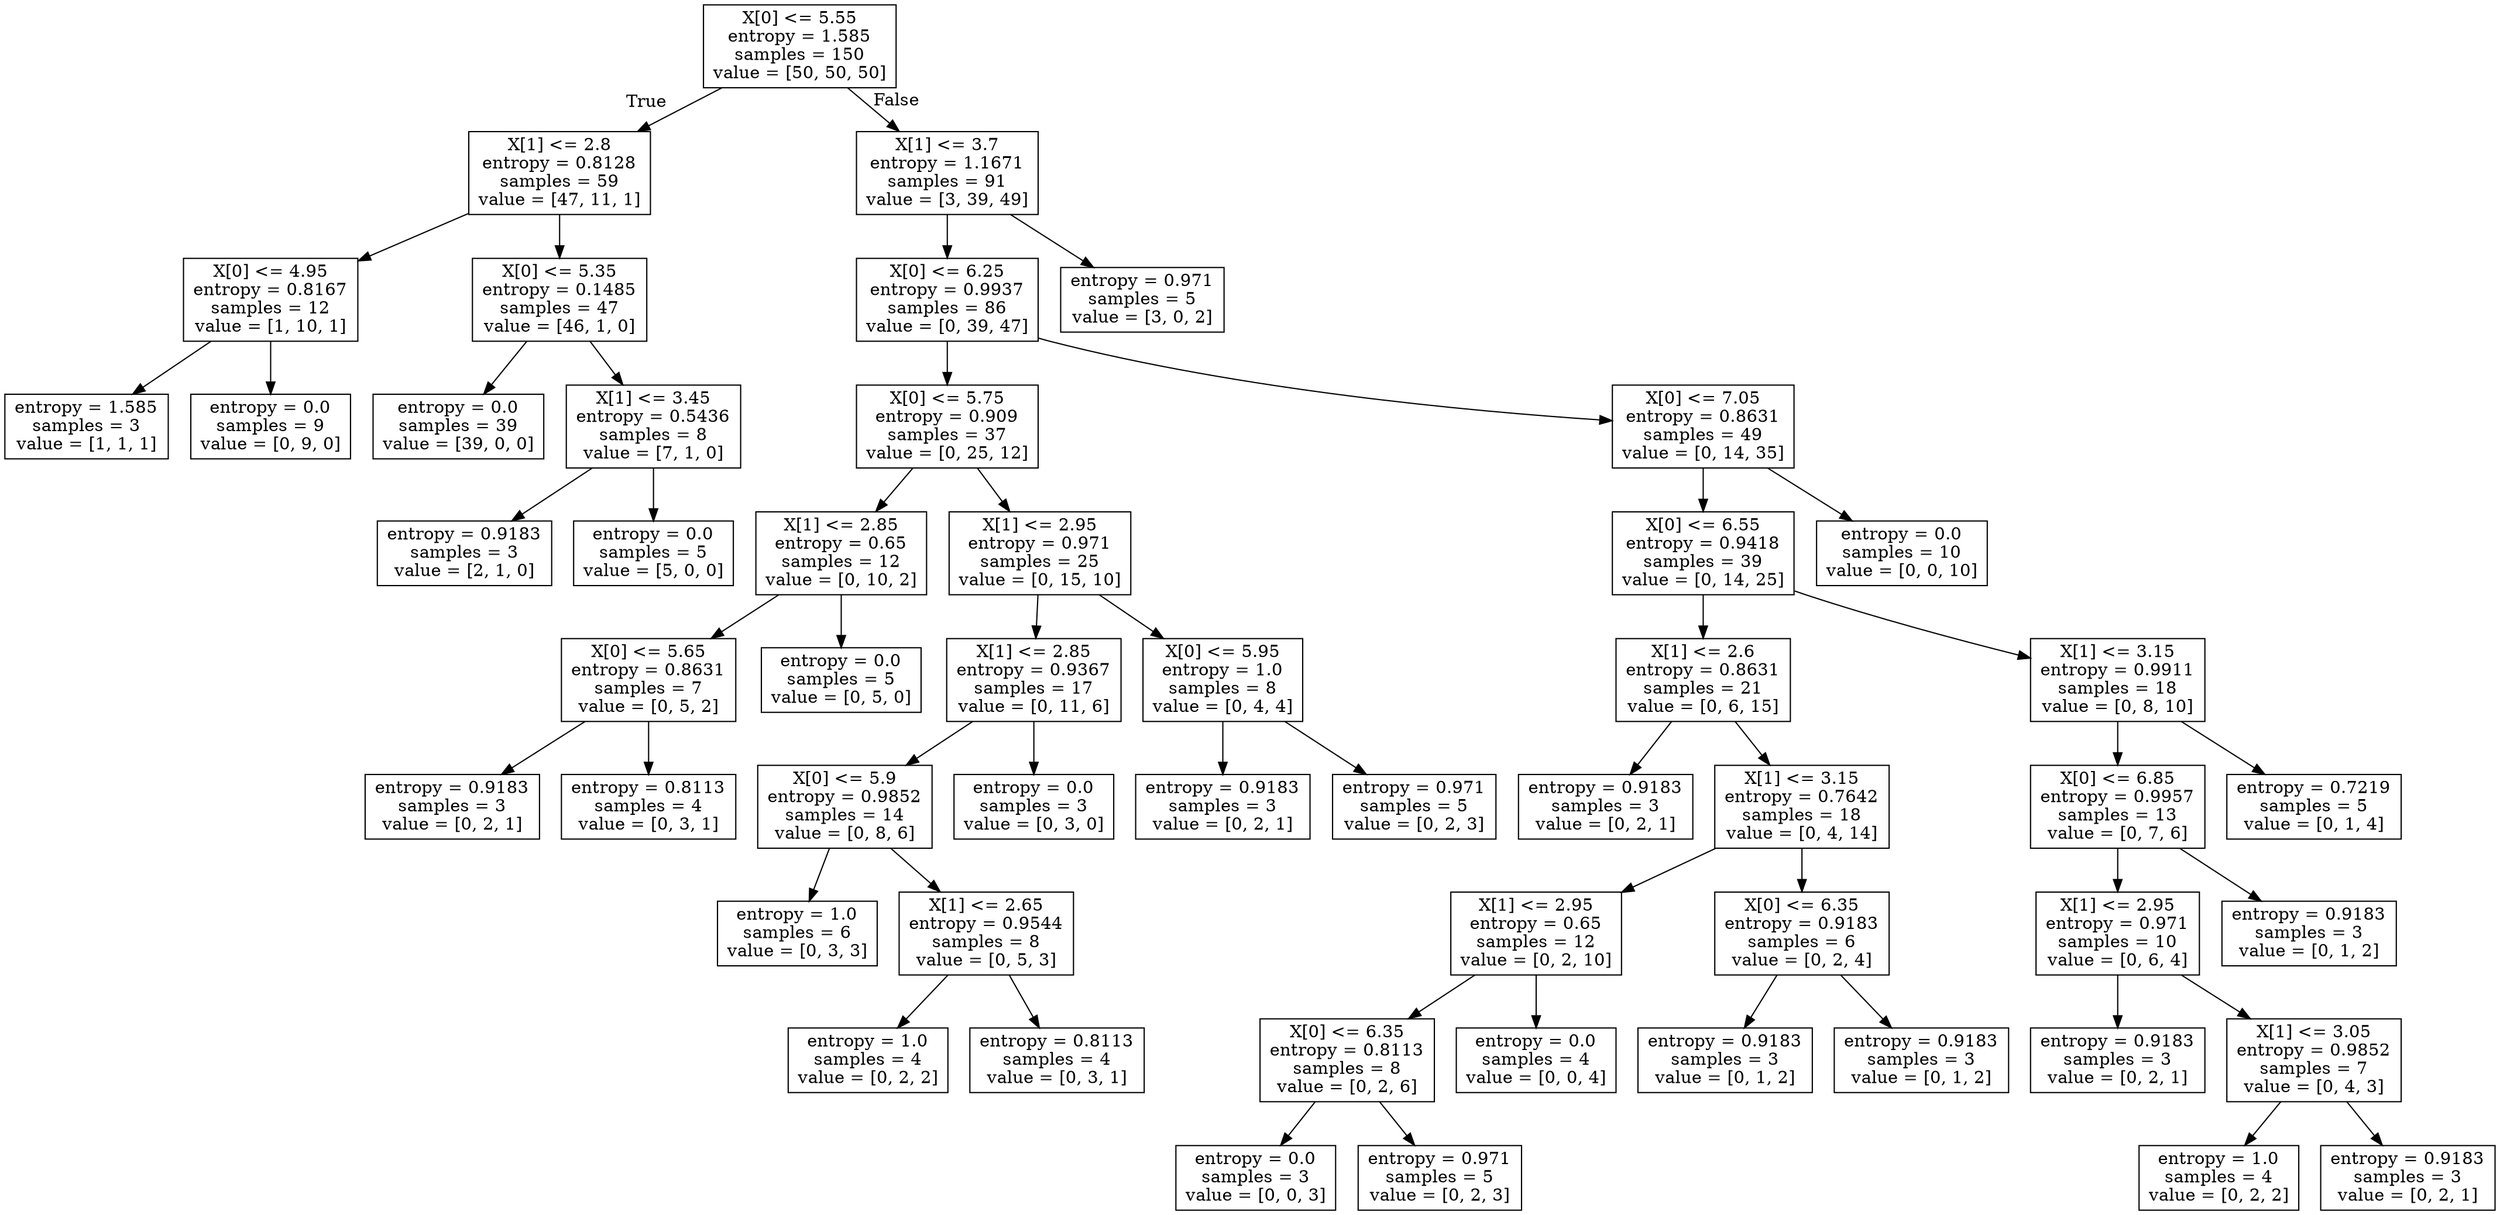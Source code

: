 digraph Tree {
node [shape=box] ;
0 [label="X[0] <= 5.55\nentropy = 1.585\nsamples = 150\nvalue = [50, 50, 50]"] ;
1 [label="X[1] <= 2.8\nentropy = 0.8128\nsamples = 59\nvalue = [47, 11, 1]"] ;
0 -> 1 [labeldistance=2.5, labelangle=45, headlabel="True"] ;
2 [label="X[0] <= 4.95\nentropy = 0.8167\nsamples = 12\nvalue = [1, 10, 1]"] ;
1 -> 2 ;
3 [label="entropy = 1.585\nsamples = 3\nvalue = [1, 1, 1]"] ;
2 -> 3 ;
4 [label="entropy = 0.0\nsamples = 9\nvalue = [0, 9, 0]"] ;
2 -> 4 ;
5 [label="X[0] <= 5.35\nentropy = 0.1485\nsamples = 47\nvalue = [46, 1, 0]"] ;
1 -> 5 ;
6 [label="entropy = 0.0\nsamples = 39\nvalue = [39, 0, 0]"] ;
5 -> 6 ;
7 [label="X[1] <= 3.45\nentropy = 0.5436\nsamples = 8\nvalue = [7, 1, 0]"] ;
5 -> 7 ;
8 [label="entropy = 0.9183\nsamples = 3\nvalue = [2, 1, 0]"] ;
7 -> 8 ;
9 [label="entropy = 0.0\nsamples = 5\nvalue = [5, 0, 0]"] ;
7 -> 9 ;
10 [label="X[1] <= 3.7\nentropy = 1.1671\nsamples = 91\nvalue = [3, 39, 49]"] ;
0 -> 10 [labeldistance=2.5, labelangle=-45, headlabel="False"] ;
11 [label="X[0] <= 6.25\nentropy = 0.9937\nsamples = 86\nvalue = [0, 39, 47]"] ;
10 -> 11 ;
12 [label="X[0] <= 5.75\nentropy = 0.909\nsamples = 37\nvalue = [0, 25, 12]"] ;
11 -> 12 ;
13 [label="X[1] <= 2.85\nentropy = 0.65\nsamples = 12\nvalue = [0, 10, 2]"] ;
12 -> 13 ;
14 [label="X[0] <= 5.65\nentropy = 0.8631\nsamples = 7\nvalue = [0, 5, 2]"] ;
13 -> 14 ;
15 [label="entropy = 0.9183\nsamples = 3\nvalue = [0, 2, 1]"] ;
14 -> 15 ;
16 [label="entropy = 0.8113\nsamples = 4\nvalue = [0, 3, 1]"] ;
14 -> 16 ;
17 [label="entropy = 0.0\nsamples = 5\nvalue = [0, 5, 0]"] ;
13 -> 17 ;
18 [label="X[1] <= 2.95\nentropy = 0.971\nsamples = 25\nvalue = [0, 15, 10]"] ;
12 -> 18 ;
19 [label="X[1] <= 2.85\nentropy = 0.9367\nsamples = 17\nvalue = [0, 11, 6]"] ;
18 -> 19 ;
20 [label="X[0] <= 5.9\nentropy = 0.9852\nsamples = 14\nvalue = [0, 8, 6]"] ;
19 -> 20 ;
21 [label="entropy = 1.0\nsamples = 6\nvalue = [0, 3, 3]"] ;
20 -> 21 ;
22 [label="X[1] <= 2.65\nentropy = 0.9544\nsamples = 8\nvalue = [0, 5, 3]"] ;
20 -> 22 ;
23 [label="entropy = 1.0\nsamples = 4\nvalue = [0, 2, 2]"] ;
22 -> 23 ;
24 [label="entropy = 0.8113\nsamples = 4\nvalue = [0, 3, 1]"] ;
22 -> 24 ;
25 [label="entropy = 0.0\nsamples = 3\nvalue = [0, 3, 0]"] ;
19 -> 25 ;
26 [label="X[0] <= 5.95\nentropy = 1.0\nsamples = 8\nvalue = [0, 4, 4]"] ;
18 -> 26 ;
27 [label="entropy = 0.9183\nsamples = 3\nvalue = [0, 2, 1]"] ;
26 -> 27 ;
28 [label="entropy = 0.971\nsamples = 5\nvalue = [0, 2, 3]"] ;
26 -> 28 ;
29 [label="X[0] <= 7.05\nentropy = 0.8631\nsamples = 49\nvalue = [0, 14, 35]"] ;
11 -> 29 ;
30 [label="X[0] <= 6.55\nentropy = 0.9418\nsamples = 39\nvalue = [0, 14, 25]"] ;
29 -> 30 ;
31 [label="X[1] <= 2.6\nentropy = 0.8631\nsamples = 21\nvalue = [0, 6, 15]"] ;
30 -> 31 ;
32 [label="entropy = 0.9183\nsamples = 3\nvalue = [0, 2, 1]"] ;
31 -> 32 ;
33 [label="X[1] <= 3.15\nentropy = 0.7642\nsamples = 18\nvalue = [0, 4, 14]"] ;
31 -> 33 ;
34 [label="X[1] <= 2.95\nentropy = 0.65\nsamples = 12\nvalue = [0, 2, 10]"] ;
33 -> 34 ;
35 [label="X[0] <= 6.35\nentropy = 0.8113\nsamples = 8\nvalue = [0, 2, 6]"] ;
34 -> 35 ;
36 [label="entropy = 0.0\nsamples = 3\nvalue = [0, 0, 3]"] ;
35 -> 36 ;
37 [label="entropy = 0.971\nsamples = 5\nvalue = [0, 2, 3]"] ;
35 -> 37 ;
38 [label="entropy = 0.0\nsamples = 4\nvalue = [0, 0, 4]"] ;
34 -> 38 ;
39 [label="X[0] <= 6.35\nentropy = 0.9183\nsamples = 6\nvalue = [0, 2, 4]"] ;
33 -> 39 ;
40 [label="entropy = 0.9183\nsamples = 3\nvalue = [0, 1, 2]"] ;
39 -> 40 ;
41 [label="entropy = 0.9183\nsamples = 3\nvalue = [0, 1, 2]"] ;
39 -> 41 ;
42 [label="X[1] <= 3.15\nentropy = 0.9911\nsamples = 18\nvalue = [0, 8, 10]"] ;
30 -> 42 ;
43 [label="X[0] <= 6.85\nentropy = 0.9957\nsamples = 13\nvalue = [0, 7, 6]"] ;
42 -> 43 ;
44 [label="X[1] <= 2.95\nentropy = 0.971\nsamples = 10\nvalue = [0, 6, 4]"] ;
43 -> 44 ;
45 [label="entropy = 0.9183\nsamples = 3\nvalue = [0, 2, 1]"] ;
44 -> 45 ;
46 [label="X[1] <= 3.05\nentropy = 0.9852\nsamples = 7\nvalue = [0, 4, 3]"] ;
44 -> 46 ;
47 [label="entropy = 1.0\nsamples = 4\nvalue = [0, 2, 2]"] ;
46 -> 47 ;
48 [label="entropy = 0.9183\nsamples = 3\nvalue = [0, 2, 1]"] ;
46 -> 48 ;
49 [label="entropy = 0.9183\nsamples = 3\nvalue = [0, 1, 2]"] ;
43 -> 49 ;
50 [label="entropy = 0.7219\nsamples = 5\nvalue = [0, 1, 4]"] ;
42 -> 50 ;
51 [label="entropy = 0.0\nsamples = 10\nvalue = [0, 0, 10]"] ;
29 -> 51 ;
52 [label="entropy = 0.971\nsamples = 5\nvalue = [3, 0, 2]"] ;
10 -> 52 ;
}